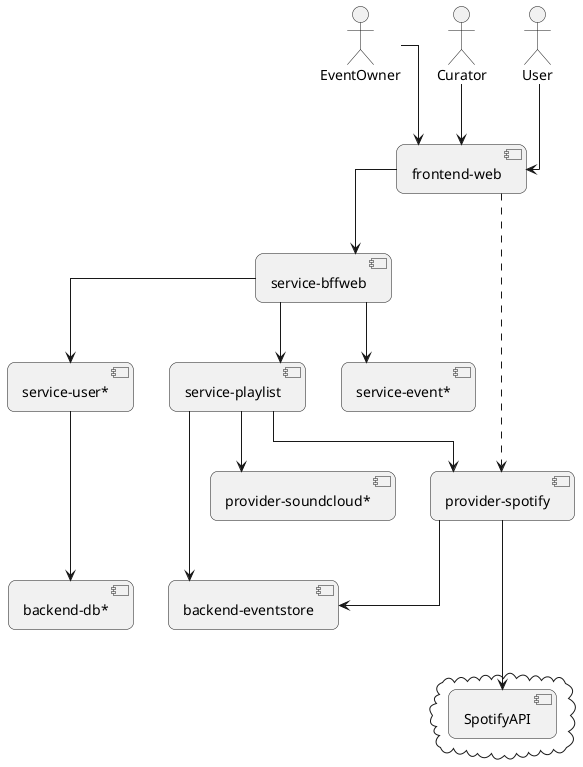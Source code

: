 @startuml component
skinparam linetype ortho 
' skinparam linetype polyline 
skinparam roundcorner 15

together {
      actor User as user
      actor Curator as curator
      actor EventOwner as eventowner
}

component [frontend-web] as frontendweb 

component [service-bffweb] as servicebffweb 

together {
      component [service-playlist] as serviceplaylist 
      component [service-user*] as serviceuser
      component [service-event*] as serviceevent
}

together {
      component [provider-spotify] as backendspotify  
      component [provider-soundcloud*] as backendsoundcloud  
}
together {
      component [backend-eventstore] as backendeventstore
      component [backend-db*] as backenddb
}

cloud  {
  component SpotifyAPI  as spotifyapi
}


user -down-> frontendweb
curator -down-> frontendweb
eventowner -down-> frontendweb

frontendweb -down-> servicebffweb
frontendweb .down.> backendspotify

servicebffweb -down-> serviceuser
servicebffweb -down-> serviceevent
servicebffweb -down-> serviceplaylist
'servicebffweb -down-> backendeventstore


serviceplaylist -down-> backendspotify
serviceplaylist -down-> backendsoundcloud
serviceplaylist -down-> backendeventstore
serviceuser -down-> backenddb

backendspotify -down-> backendeventstore
'backendsoundcloud -down-> backendeventstore

backendspotify -down--> spotifyapi 

'  note bottom of serviceevent: Components marked with * are not part of MVP

@enduml
